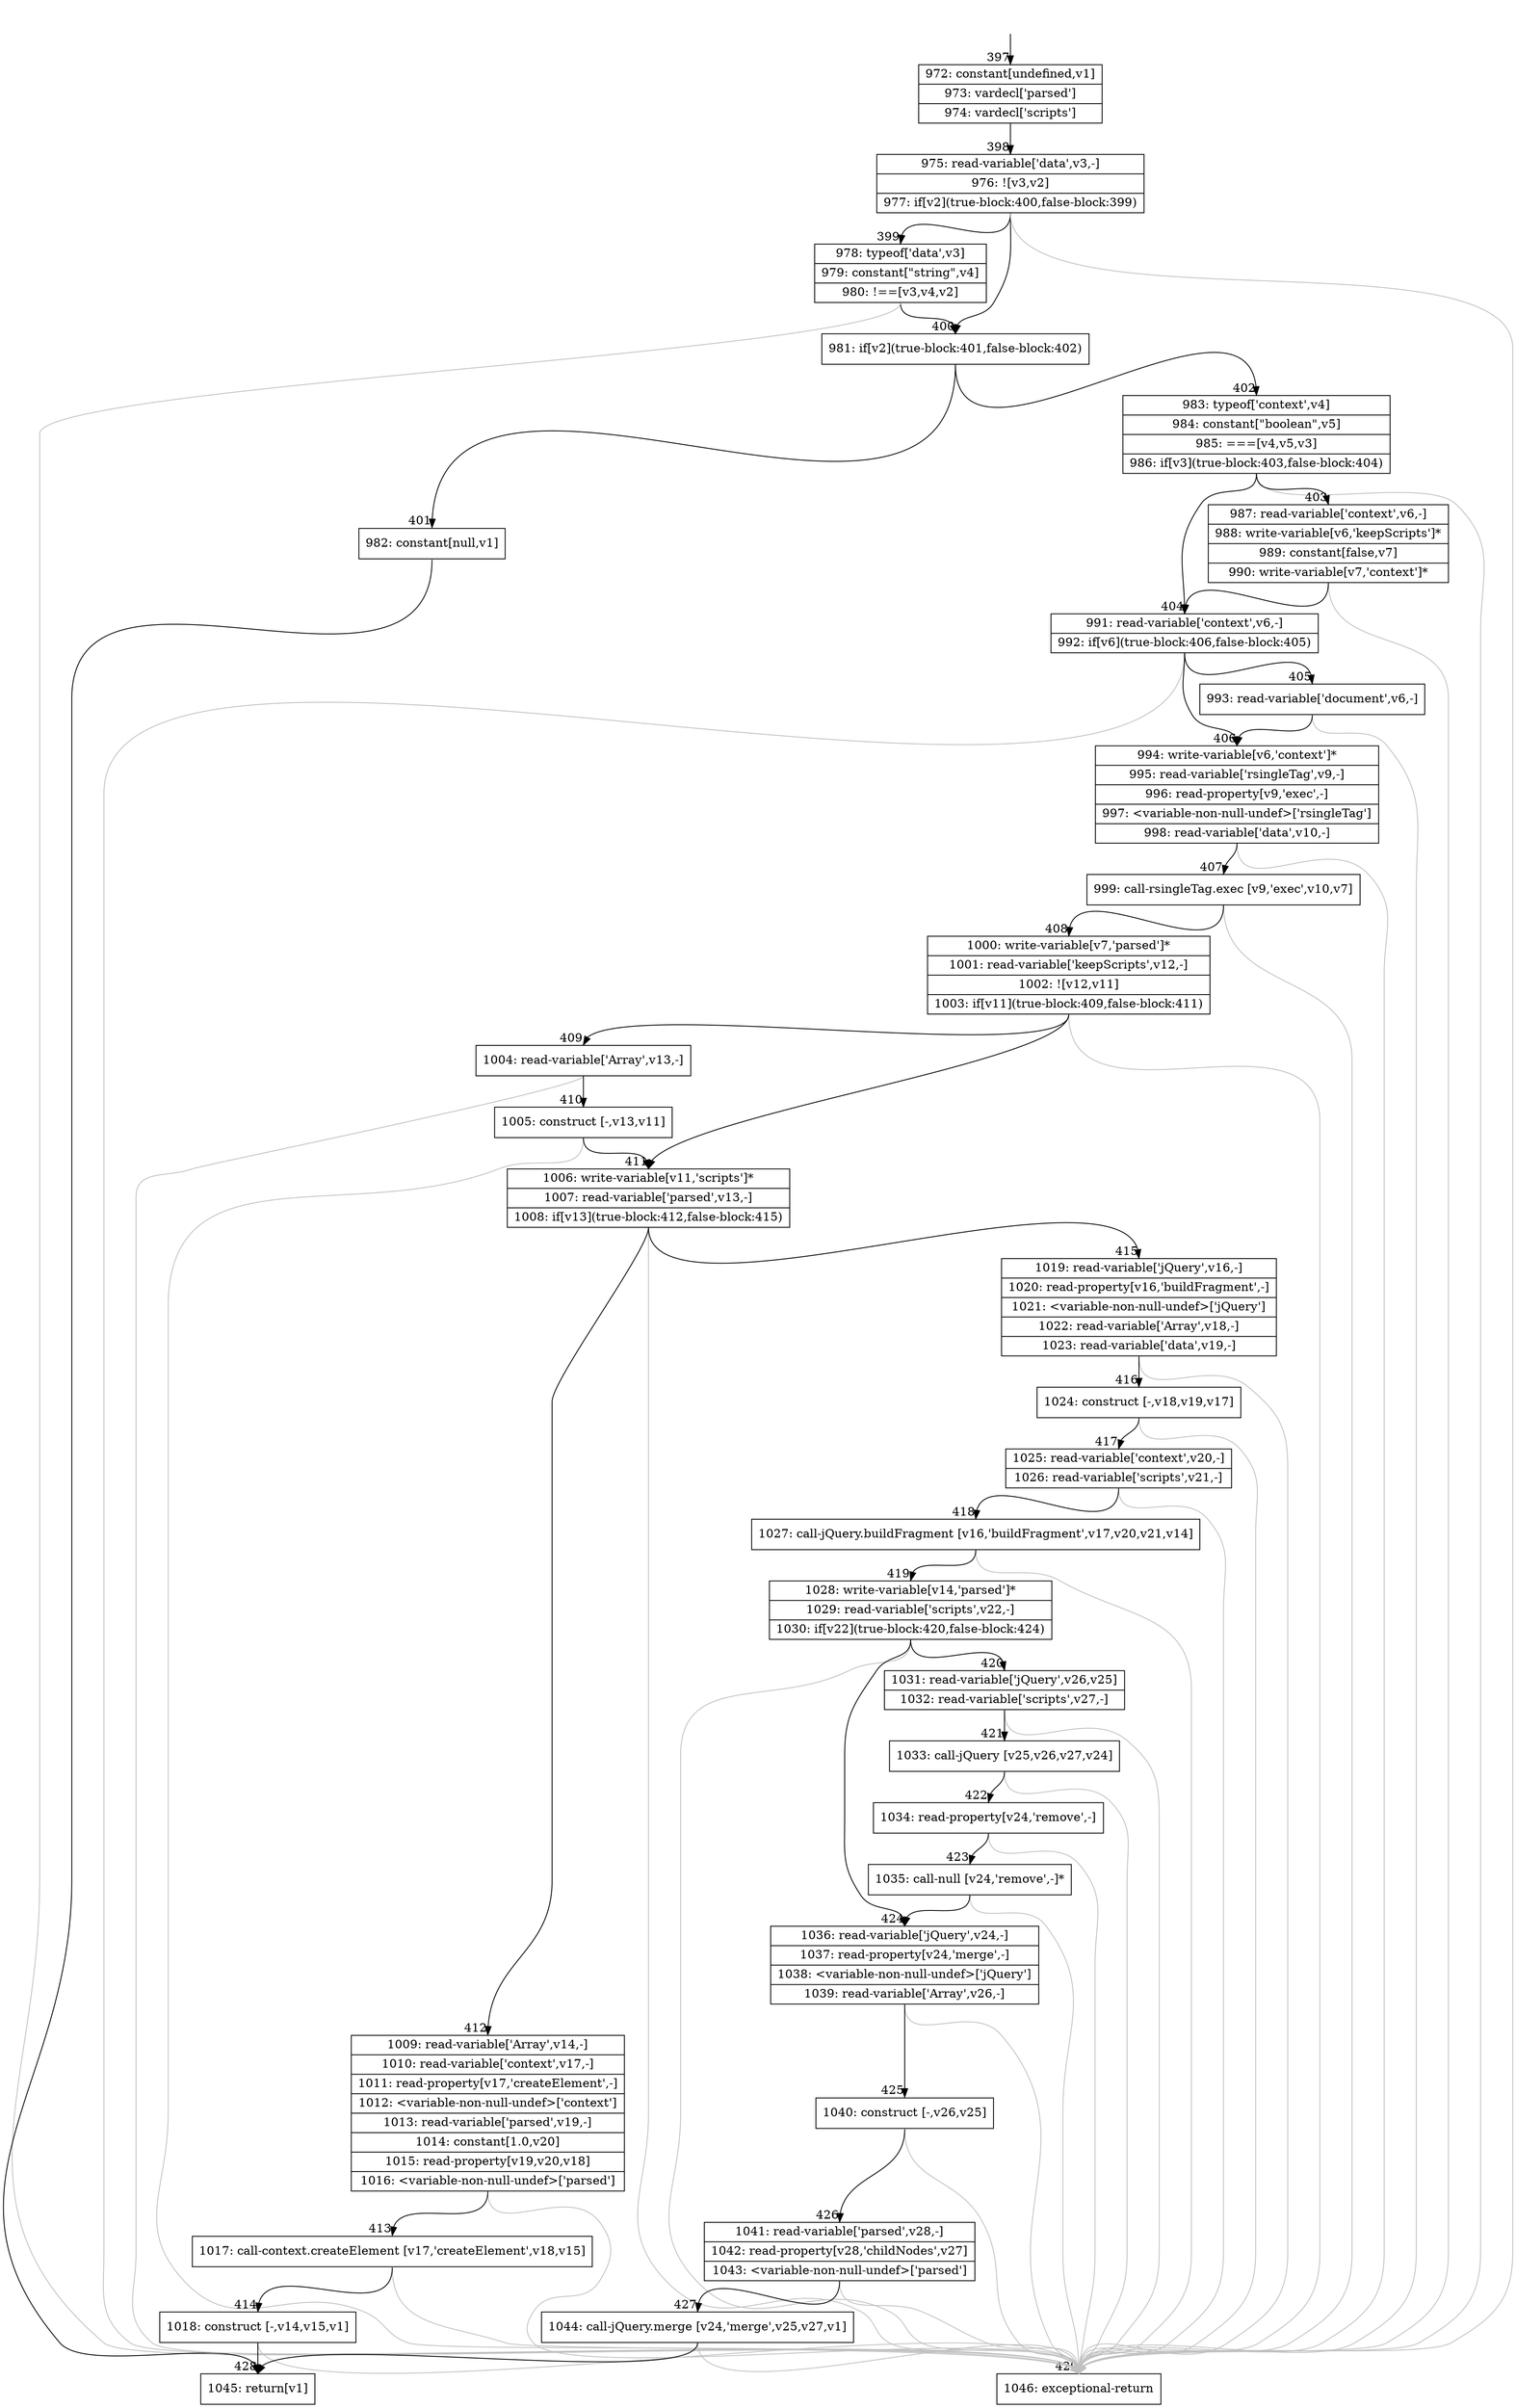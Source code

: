 digraph {
rankdir="TD"
BB_entry32[shape=none,label=""];
BB_entry32 -> BB397 [tailport=s, headport=n, headlabel="    397"]
BB397 [shape=record label="{972: constant[undefined,v1]|973: vardecl['parsed']|974: vardecl['scripts']}" ] 
BB397 -> BB398 [tailport=s, headport=n, headlabel="      398"]
BB398 [shape=record label="{975: read-variable['data',v3,-]|976: ![v3,v2]|977: if[v2](true-block:400,false-block:399)}" ] 
BB398 -> BB400 [tailport=s, headport=n, headlabel="      400"]
BB398 -> BB399 [tailport=s, headport=n, headlabel="      399"]
BB398 -> BB429 [tailport=s, headport=n, color=gray, headlabel="      429"]
BB399 [shape=record label="{978: typeof['data',v3]|979: constant[\"string\",v4]|980: !==[v3,v4,v2]}" ] 
BB399 -> BB400 [tailport=s, headport=n]
BB399 -> BB429 [tailport=s, headport=n, color=gray]
BB400 [shape=record label="{981: if[v2](true-block:401,false-block:402)}" ] 
BB400 -> BB401 [tailport=s, headport=n, headlabel="      401"]
BB400 -> BB402 [tailport=s, headport=n, headlabel="      402"]
BB401 [shape=record label="{982: constant[null,v1]}" ] 
BB401 -> BB428 [tailport=s, headport=n, headlabel="      428"]
BB402 [shape=record label="{983: typeof['context',v4]|984: constant[\"boolean\",v5]|985: ===[v4,v5,v3]|986: if[v3](true-block:403,false-block:404)}" ] 
BB402 -> BB403 [tailport=s, headport=n, headlabel="      403"]
BB402 -> BB404 [tailport=s, headport=n, headlabel="      404"]
BB402 -> BB429 [tailport=s, headport=n, color=gray]
BB403 [shape=record label="{987: read-variable['context',v6,-]|988: write-variable[v6,'keepScripts']*|989: constant[false,v7]|990: write-variable[v7,'context']*}" ] 
BB403 -> BB404 [tailport=s, headport=n]
BB403 -> BB429 [tailport=s, headport=n, color=gray]
BB404 [shape=record label="{991: read-variable['context',v6,-]|992: if[v6](true-block:406,false-block:405)}" ] 
BB404 -> BB406 [tailport=s, headport=n, headlabel="      406"]
BB404 -> BB405 [tailport=s, headport=n, headlabel="      405"]
BB404 -> BB429 [tailport=s, headport=n, color=gray]
BB405 [shape=record label="{993: read-variable['document',v6,-]}" ] 
BB405 -> BB406 [tailport=s, headport=n]
BB405 -> BB429 [tailport=s, headport=n, color=gray]
BB406 [shape=record label="{994: write-variable[v6,'context']*|995: read-variable['rsingleTag',v9,-]|996: read-property[v9,'exec',-]|997: \<variable-non-null-undef\>['rsingleTag']|998: read-variable['data',v10,-]}" ] 
BB406 -> BB407 [tailport=s, headport=n, headlabel="      407"]
BB406 -> BB429 [tailport=s, headport=n, color=gray]
BB407 [shape=record label="{999: call-rsingleTag.exec [v9,'exec',v10,v7]}" ] 
BB407 -> BB408 [tailport=s, headport=n, headlabel="      408"]
BB407 -> BB429 [tailport=s, headport=n, color=gray]
BB408 [shape=record label="{1000: write-variable[v7,'parsed']*|1001: read-variable['keepScripts',v12,-]|1002: ![v12,v11]|1003: if[v11](true-block:409,false-block:411)}" ] 
BB408 -> BB411 [tailport=s, headport=n, headlabel="      411"]
BB408 -> BB409 [tailport=s, headport=n, headlabel="      409"]
BB408 -> BB429 [tailport=s, headport=n, color=gray]
BB409 [shape=record label="{1004: read-variable['Array',v13,-]}" ] 
BB409 -> BB410 [tailport=s, headport=n, headlabel="      410"]
BB409 -> BB429 [tailport=s, headport=n, color=gray]
BB410 [shape=record label="{1005: construct [-,v13,v11]}" ] 
BB410 -> BB411 [tailport=s, headport=n]
BB410 -> BB429 [tailport=s, headport=n, color=gray]
BB411 [shape=record label="{1006: write-variable[v11,'scripts']*|1007: read-variable['parsed',v13,-]|1008: if[v13](true-block:412,false-block:415)}" ] 
BB411 -> BB412 [tailport=s, headport=n, headlabel="      412"]
BB411 -> BB415 [tailport=s, headport=n, headlabel="      415"]
BB411 -> BB429 [tailport=s, headport=n, color=gray]
BB412 [shape=record label="{1009: read-variable['Array',v14,-]|1010: read-variable['context',v17,-]|1011: read-property[v17,'createElement',-]|1012: \<variable-non-null-undef\>['context']|1013: read-variable['parsed',v19,-]|1014: constant[1.0,v20]|1015: read-property[v19,v20,v18]|1016: \<variable-non-null-undef\>['parsed']}" ] 
BB412 -> BB413 [tailport=s, headport=n, headlabel="      413"]
BB412 -> BB429 [tailport=s, headport=n, color=gray]
BB413 [shape=record label="{1017: call-context.createElement [v17,'createElement',v18,v15]}" ] 
BB413 -> BB414 [tailport=s, headport=n, headlabel="      414"]
BB413 -> BB429 [tailport=s, headport=n, color=gray]
BB414 [shape=record label="{1018: construct [-,v14,v15,v1]}" ] 
BB414 -> BB428 [tailport=s, headport=n]
BB414 -> BB429 [tailport=s, headport=n, color=gray]
BB415 [shape=record label="{1019: read-variable['jQuery',v16,-]|1020: read-property[v16,'buildFragment',-]|1021: \<variable-non-null-undef\>['jQuery']|1022: read-variable['Array',v18,-]|1023: read-variable['data',v19,-]}" ] 
BB415 -> BB416 [tailport=s, headport=n, headlabel="      416"]
BB415 -> BB429 [tailport=s, headport=n, color=gray]
BB416 [shape=record label="{1024: construct [-,v18,v19,v17]}" ] 
BB416 -> BB417 [tailport=s, headport=n, headlabel="      417"]
BB416 -> BB429 [tailport=s, headport=n, color=gray]
BB417 [shape=record label="{1025: read-variable['context',v20,-]|1026: read-variable['scripts',v21,-]}" ] 
BB417 -> BB418 [tailport=s, headport=n, headlabel="      418"]
BB417 -> BB429 [tailport=s, headport=n, color=gray]
BB418 [shape=record label="{1027: call-jQuery.buildFragment [v16,'buildFragment',v17,v20,v21,v14]}" ] 
BB418 -> BB419 [tailport=s, headport=n, headlabel="      419"]
BB418 -> BB429 [tailport=s, headport=n, color=gray]
BB419 [shape=record label="{1028: write-variable[v14,'parsed']*|1029: read-variable['scripts',v22,-]|1030: if[v22](true-block:420,false-block:424)}" ] 
BB419 -> BB420 [tailport=s, headport=n, headlabel="      420"]
BB419 -> BB424 [tailport=s, headport=n, headlabel="      424"]
BB419 -> BB429 [tailport=s, headport=n, color=gray]
BB420 [shape=record label="{1031: read-variable['jQuery',v26,v25]|1032: read-variable['scripts',v27,-]}" ] 
BB420 -> BB421 [tailport=s, headport=n, headlabel="      421"]
BB420 -> BB429 [tailport=s, headport=n, color=gray]
BB421 [shape=record label="{1033: call-jQuery [v25,v26,v27,v24]}" ] 
BB421 -> BB422 [tailport=s, headport=n, headlabel="      422"]
BB421 -> BB429 [tailport=s, headport=n, color=gray]
BB422 [shape=record label="{1034: read-property[v24,'remove',-]}" ] 
BB422 -> BB423 [tailport=s, headport=n, headlabel="      423"]
BB422 -> BB429 [tailport=s, headport=n, color=gray]
BB423 [shape=record label="{1035: call-null [v24,'remove',-]*}" ] 
BB423 -> BB424 [tailport=s, headport=n]
BB423 -> BB429 [tailport=s, headport=n, color=gray]
BB424 [shape=record label="{1036: read-variable['jQuery',v24,-]|1037: read-property[v24,'merge',-]|1038: \<variable-non-null-undef\>['jQuery']|1039: read-variable['Array',v26,-]}" ] 
BB424 -> BB425 [tailport=s, headport=n, headlabel="      425"]
BB424 -> BB429 [tailport=s, headport=n, color=gray]
BB425 [shape=record label="{1040: construct [-,v26,v25]}" ] 
BB425 -> BB426 [tailport=s, headport=n, headlabel="      426"]
BB425 -> BB429 [tailport=s, headport=n, color=gray]
BB426 [shape=record label="{1041: read-variable['parsed',v28,-]|1042: read-property[v28,'childNodes',v27]|1043: \<variable-non-null-undef\>['parsed']}" ] 
BB426 -> BB427 [tailport=s, headport=n, headlabel="      427"]
BB426 -> BB429 [tailport=s, headport=n, color=gray]
BB427 [shape=record label="{1044: call-jQuery.merge [v24,'merge',v25,v27,v1]}" ] 
BB427 -> BB428 [tailport=s, headport=n]
BB427 -> BB429 [tailport=s, headport=n, color=gray]
BB428 [shape=record label="{1045: return[v1]}" ] 
BB429 [shape=record label="{1046: exceptional-return}" ] 
//#$~ 535
}
